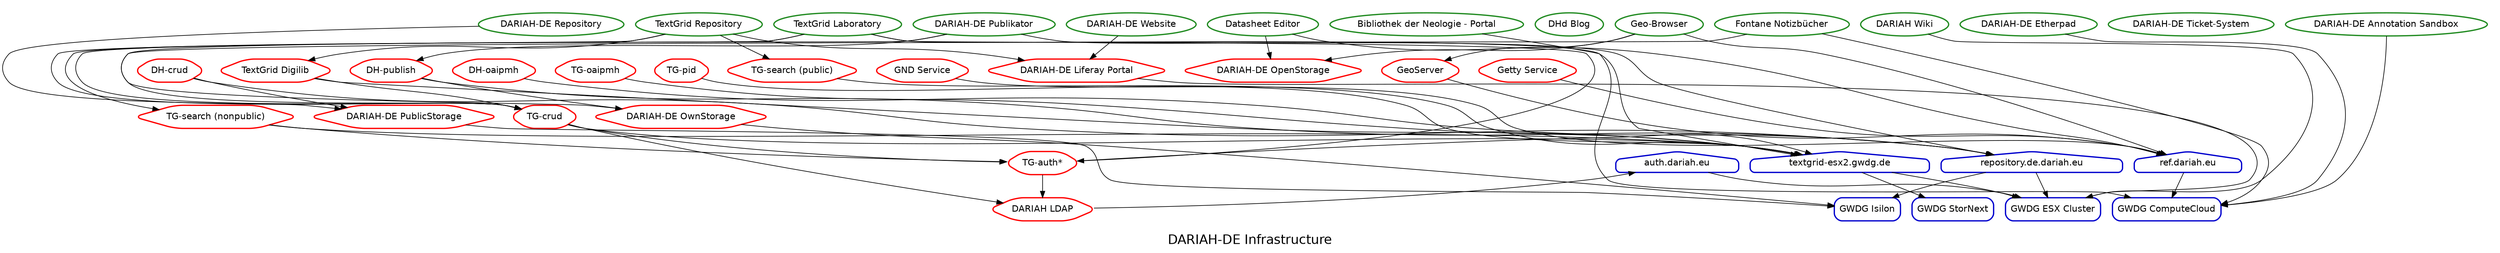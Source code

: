 digraph {
	fontname=helvetica fontsize=20 label="DARIAH-DE Infrastructure"
	subgraph cluster_services {
		node [color=forestgreen fontname=helvetica shape=oval style="rounded,bold"]
		color=white label=""
		"/services/neologie" [label="Bibliothek der Neologie - Portal"]
		"/services/otrs" [label="DARIAH-DE Ticket-System"]
		"/services/website" [label="DARIAH-DE Website"]
		"/services/etherpad" [label="DARIAH-DE Etherpad"]
		"/services/datasheeteditor" [label="Datasheet Editor"]
		"/services/publikator" [label="DARIAH-DE Publikator"]
		"/services/dhdblog" [label="DHd Blog"]
		"/services/dariah-repository" [label="DARIAH-DE Repository"]
		"/services/tglab" [label="TextGrid Laboratory"]
		"/services/tgrep" [label="TextGrid Repository"]
		"/services/fontane" [label="Fontane Notizbücher"]
		"/services/confluence" [label="DARIAH Wiki"]
		"/services/annotation_sandbox" [label="DARIAH-DE Annotation Sandbox"]
		"/services/geobrowser" [label="Geo-Browser"]
	}
	subgraph cluster_middlewares {
		node [color=red fontname=helvetica shape=hexagon style="rounded,bold"]
		color=white label=""
		"/middlewares/liferay" [label="DARIAH-DE Liferay Portal"]
		"/middlewares/dhoaipmh" [label="DH-oaipmh"]
		"/middlewares/tgcrud" [label="TG-crud"]
		"/middlewares/tgdigilib" [label="TextGrid Digilib"]
		"/middlewares/gnd" [label="GND Service"]
		"/middlewares/tgoaipmh" [label="TG-oaipmh"]
		"/middlewares/tgpid" [label="TG-pid"]
		"/middlewares/tgsearch-public" [label="TG-search (public)"]
		"/middlewares/dariah-openstorage" [label="DARIAH-DE OpenStorage"]
		"/middlewares/dariah-ownstorage" [label="DARIAH-DE OwnStorage"]
		"/middlewares/dariahldap" [label="DARIAH LDAP"]
		"/middlewares/geoserver" [label=GeoServer]
		"/middlewares/dariah-publicstorage" [label="DARIAH-DE PublicStorage"]
		"/middlewares/dhcrud-public" [label="DH-crud"]
		"/middlewares/tgsearch-nonpublic" [label="TG-search (nonpublic)"]
		"/middlewares/getty" [label="Getty Service"]
		"/middlewares/dhpublish" [label="DH-publish"]
		"/middlewares/tgauth" [label="TG-auth*"]
	}
	subgraph cluster_servers {
		node [color=blue3 fontname=helvetica shape=house style="rounded,bold"]
		color=white label=""
		"/servers/repository-de-dariah-eu" [label="repository.de.dariah.eu"]
		"/servers/textgrid-esx2" [label="textgrid-esx2.gwdg.de"]
		"/servers/ref" [label="ref.dariah.eu"]
		"/servers/auth" [label="auth.dariah.eu"]
	}
	subgraph cluster_infrastructure {
		node [color=blue3 fontname=helvetica shape=box style="rounded,bold"]
		color=white label=""
		"/infrastructure/gwdg-isilon" [label="GWDG Isilon"]
		"/infrastructure/gwdg-cloud" [label="GWDG ComputeCloud"]
		"/infrastructure/gwdg-stornext" [label="GWDG StorNext"]
		"/infrastructure/gwdg-esx" [label="GWDG ESX Cluster"]
	}
	"/services/neologie" -> "/infrastructure/gwdg-cloud"
	"/services/website" -> "/middlewares/liferay"
	"/services/etherpad" -> "/infrastructure/gwdg-cloud"
	"/services/datasheeteditor" -> "/middlewares/dariah-openstorage"
	"/services/datasheeteditor" -> "/servers/ref"
	"/services/publikator" -> "/middlewares/dariah-ownstorage"
	"/services/publikator" -> "/middlewares/dhpublish"
	"/services/publikator" -> "/servers/repository-de-dariah-eu"
	"/services/dariah-repository" -> "/middlewares/dariah-publicstorage"
	"/services/tglab" -> "/middlewares/tgauth"
	"/services/tglab" -> "/middlewares/tgcrud"
	"/services/tglab" -> "/middlewares/tgsearch-nonpublic"
	"/services/tglab" -> "/servers/textgrid-esx2"
	"/services/tgrep" -> "/middlewares/liferay"
	"/services/tgrep" -> "/middlewares/tgcrud"
	"/services/tgrep" -> "/middlewares/tgsearch-public"
	"/services/tgrep" -> "/middlewares/tgdigilib"
	"/services/fontane" -> "/middlewares/tgcrud"
	"/services/fontane" -> "/infrastructure/gwdg-cloud"
	"/services/confluence" -> "/infrastructure/gwdg-esx"
	"/services/annotation_sandbox" -> "/infrastructure/gwdg-cloud"
	"/services/geobrowser" -> "/middlewares/dariah-openstorage"
	"/services/geobrowser" -> "/middlewares/geoserver"
	"/services/geobrowser" -> "/servers/ref"
	"/middlewares/liferay" -> "/infrastructure/gwdg-esx"
	"/middlewares/dhoaipmh" -> "/servers/repository-de-dariah-eu"
	"/middlewares/tgcrud" -> "/middlewares/tgauth"
	"/middlewares/tgcrud" -> "/middlewares/dariahldap"
	"/middlewares/tgcrud" -> "/servers/textgrid-esx2"
	"/middlewares/tgdigilib" -> "/middlewares/tgcrud"
	"/middlewares/tgdigilib" -> "/servers/textgrid-esx2"
	"/middlewares/gnd" -> "/servers/ref"
	"/middlewares/tgoaipmh" -> "/servers/textgrid-esx2"
	"/middlewares/tgpid" -> "/servers/textgrid-esx2"
	"/middlewares/tgsearch-public" -> "/servers/textgrid-esx2"
	"/middlewares/dariah-ownstorage" -> "/infrastructure/gwdg-isilon"
	"/middlewares/dariahldap" -> "/servers/auth"
	"/middlewares/geoserver" -> "/servers/ref"
	"/middlewares/dariah-publicstorage" -> "/infrastructure/gwdg-isilon"
	"/middlewares/dhcrud-public" -> "/middlewares/dariah-publicstorage"
	"/middlewares/dhcrud-public" -> "/servers/repository-de-dariah-eu"
	"/middlewares/tgsearch-nonpublic" -> "/servers/textgrid-esx2"
	"/middlewares/tgsearch-nonpublic" -> "/middlewares/tgauth"
	"/middlewares/getty" -> "/servers/ref"
	"/middlewares/dhpublish" -> "/middlewares/dariah-ownstorage"
	"/middlewares/dhpublish" -> "/servers/repository-de-dariah-eu"
	"/middlewares/tgauth" -> "/middlewares/dariahldap"
	"/middlewares/tgauth" -> "/servers/textgrid-esx2"
	"/servers/repository-de-dariah-eu" -> "/infrastructure/gwdg-isilon"
	"/servers/repository-de-dariah-eu" -> "/infrastructure/gwdg-esx"
	"/servers/textgrid-esx2" -> "/infrastructure/gwdg-stornext"
	"/servers/textgrid-esx2" -> "/infrastructure/gwdg-esx"
	"/servers/ref" -> "/infrastructure/gwdg-cloud"
	"/servers/auth" -> "/infrastructure/gwdg-esx"
}
